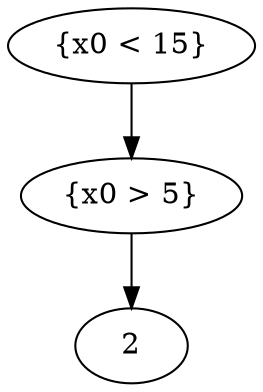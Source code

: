 digraph G {
        0 [label="{x0 < 15}",init=1,match=0];
        1 [label="{x0 > 5}",init=0,match=0];
        2 [init=0,match=1];
        0->1 [reset="{0}",guard="{x0 < 5}"];
        1->2 [guard="{x0 < 10}"];
}
